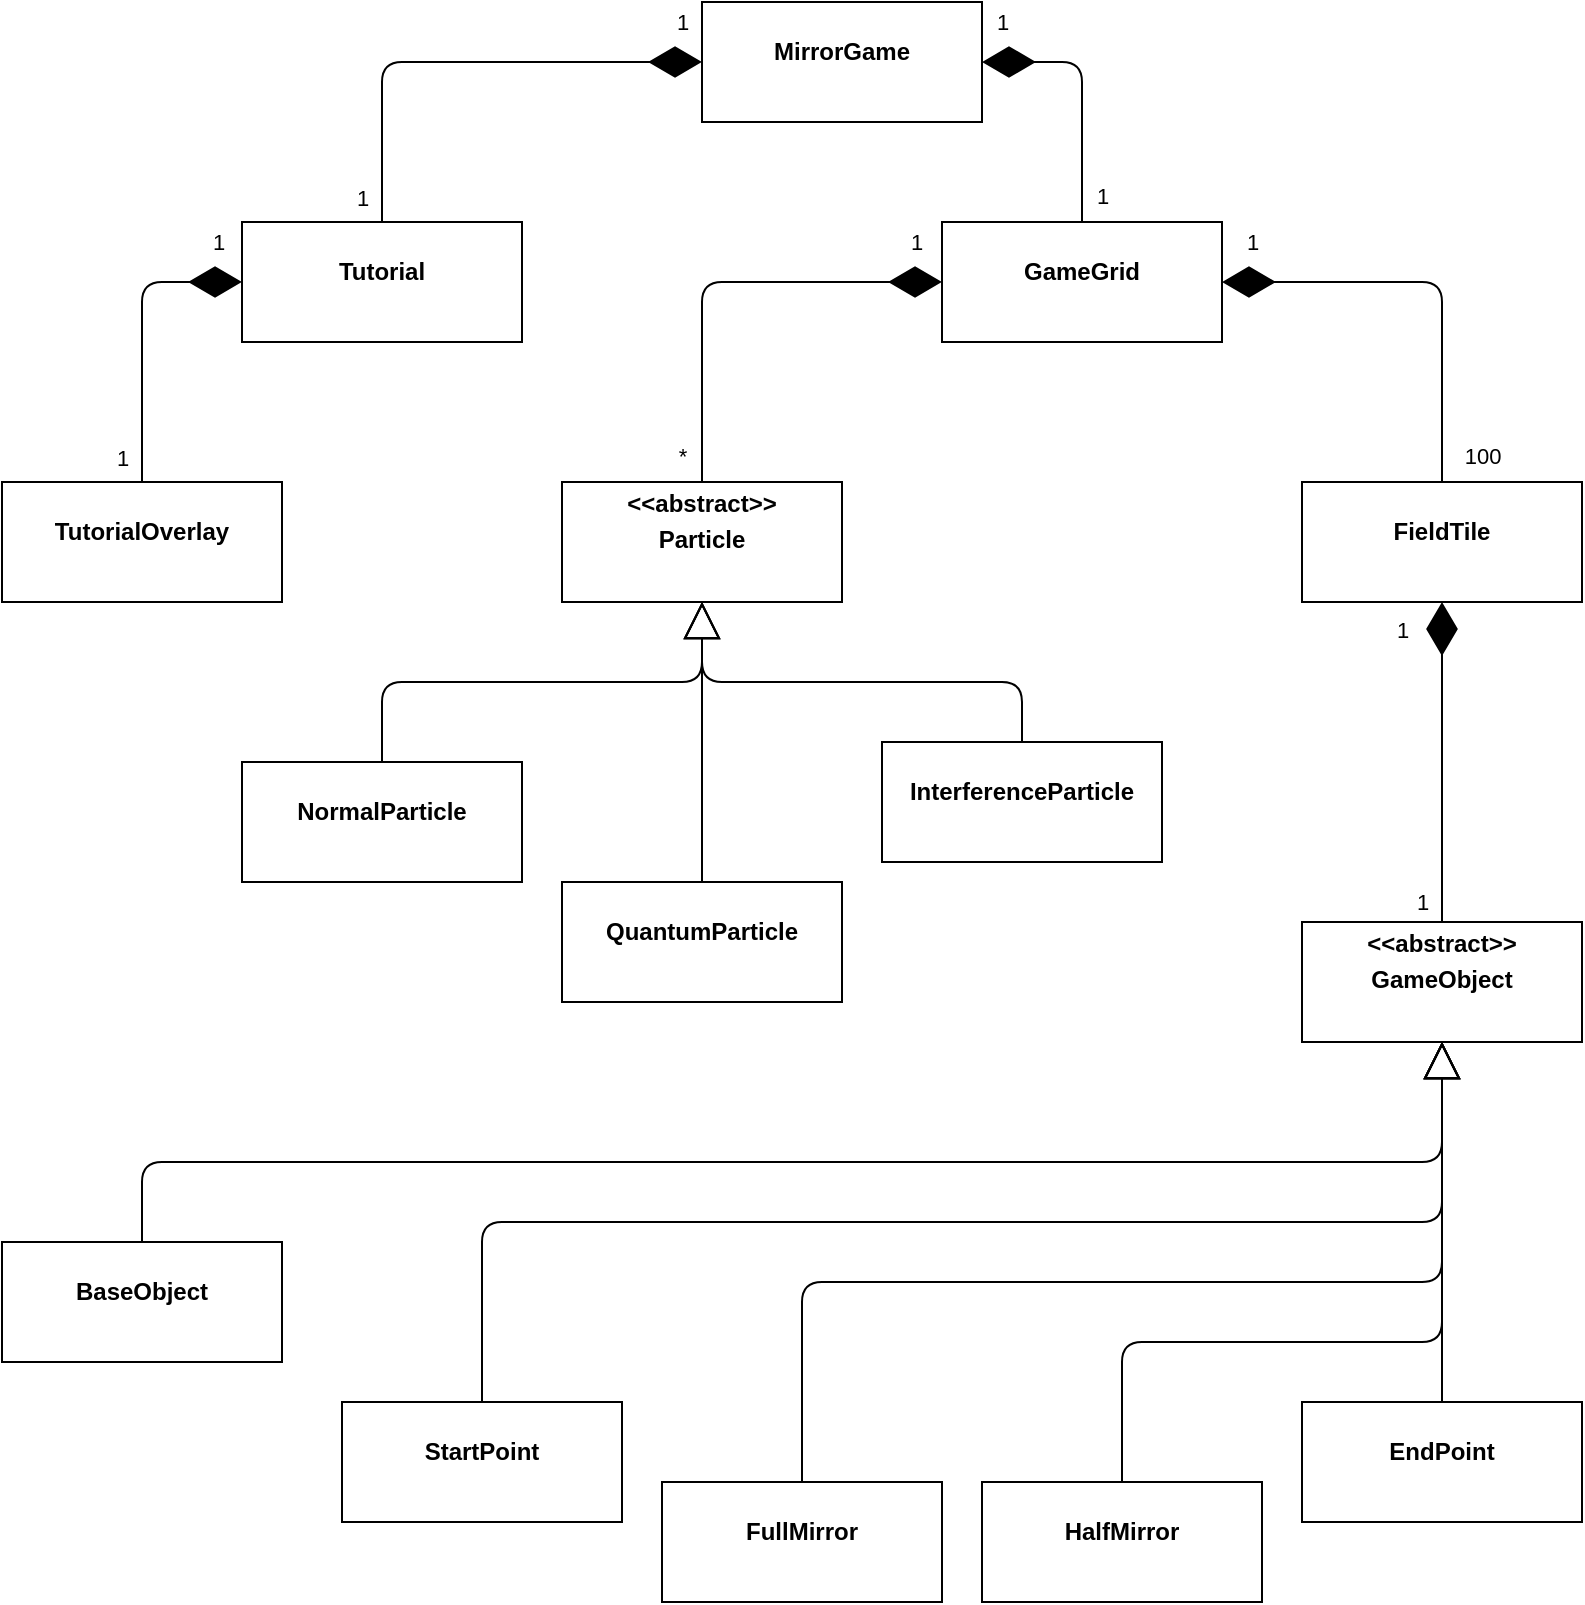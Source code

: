 <mxfile>
    <diagram id="cOeX2OF7XyZZiyuzS_FQ" name="Page-1">
        <mxGraphModel dx="1812" dy="781" grid="1" gridSize="10" guides="1" tooltips="1" connect="1" arrows="1" fold="1" page="1" pageScale="1" pageWidth="827" pageHeight="1169" math="0" shadow="0">
            <root>
                <mxCell id="0"/>
                <mxCell id="1" parent="0"/>
                <mxCell id="16" value="&lt;p style=&quot;margin: 0px ; margin-top: 4px ; text-align: center&quot;&gt;&lt;br&gt;&lt;b&gt;MirrorGame&lt;/b&gt;&lt;/p&gt;" style="verticalAlign=top;align=left;overflow=fill;fontSize=12;fontFamily=Helvetica;html=1;" vertex="1" parent="1">
                    <mxGeometry x="360" y="20" width="140" height="60" as="geometry"/>
                </mxCell>
                <mxCell id="17" value="&lt;p style=&quot;margin: 0px ; margin-top: 4px ; text-align: center&quot;&gt;&lt;br&gt;&lt;b&gt;GameGrid&lt;/b&gt;&lt;/p&gt;" style="verticalAlign=top;align=left;overflow=fill;fontSize=12;fontFamily=Helvetica;html=1;" vertex="1" parent="1">
                    <mxGeometry x="480" y="130" width="140" height="60" as="geometry"/>
                </mxCell>
                <mxCell id="18" value="&lt;p style=&quot;margin: 0px ; margin-top: 4px ; text-align: center&quot;&gt;&lt;br&gt;&lt;b&gt;FieldTile&lt;/b&gt;&lt;/p&gt;" style="verticalAlign=top;align=left;overflow=fill;fontSize=12;fontFamily=Helvetica;html=1;" vertex="1" parent="1">
                    <mxGeometry x="660" y="260" width="140" height="60" as="geometry"/>
                </mxCell>
                <mxCell id="19" value="&lt;p style=&quot;margin: 0px ; margin-top: 4px ; text-align: center&quot;&gt;&lt;b&gt;&amp;lt;&amp;lt;abstract&amp;gt;&amp;gt;&lt;/b&gt;&lt;/p&gt;&lt;p style=&quot;margin: 0px ; margin-top: 4px ; text-align: center&quot;&gt;&lt;b&gt;Particle&lt;/b&gt;&lt;/p&gt;" style="verticalAlign=top;align=left;overflow=fill;fontSize=12;fontFamily=Helvetica;html=1;" vertex="1" parent="1">
                    <mxGeometry x="290" y="260" width="140" height="60" as="geometry"/>
                </mxCell>
                <mxCell id="20" value="&lt;p style=&quot;margin: 0px ; margin-top: 4px ; text-align: center&quot;&gt;&lt;br&gt;&lt;b&gt;Tutorial&lt;/b&gt;&lt;/p&gt;" style="verticalAlign=top;align=left;overflow=fill;fontSize=12;fontFamily=Helvetica;html=1;" vertex="1" parent="1">
                    <mxGeometry x="130" y="130" width="140" height="60" as="geometry"/>
                </mxCell>
                <mxCell id="21" value="&lt;p style=&quot;margin: 0px ; margin-top: 4px ; text-align: center&quot;&gt;&lt;br&gt;&lt;b&gt;TutorialOverlay&lt;/b&gt;&lt;/p&gt;" style="verticalAlign=top;align=left;overflow=fill;fontSize=12;fontFamily=Helvetica;html=1;" vertex="1" parent="1">
                    <mxGeometry x="10" y="260" width="140" height="60" as="geometry"/>
                </mxCell>
                <mxCell id="22" value="&lt;p style=&quot;margin: 0px ; margin-top: 4px ; text-align: center&quot;&gt;&lt;br&gt;&lt;b&gt;NormalParticle&lt;/b&gt;&lt;/p&gt;" style="verticalAlign=top;align=left;overflow=fill;fontSize=12;fontFamily=Helvetica;html=1;" vertex="1" parent="1">
                    <mxGeometry x="130" y="400" width="140" height="60" as="geometry"/>
                </mxCell>
                <mxCell id="23" value="&lt;p style=&quot;margin: 0px ; margin-top: 4px ; text-align: center&quot;&gt;&lt;br&gt;&lt;b&gt;QuantumParticle&lt;/b&gt;&lt;/p&gt;" style="verticalAlign=top;align=left;overflow=fill;fontSize=12;fontFamily=Helvetica;html=1;" vertex="1" parent="1">
                    <mxGeometry x="290" y="460" width="140" height="60" as="geometry"/>
                </mxCell>
                <mxCell id="24" value="&lt;p style=&quot;margin: 0px ; margin-top: 4px ; text-align: center&quot;&gt;&lt;br&gt;&lt;b&gt;InterferenceParticle&lt;/b&gt;&lt;/p&gt;" style="verticalAlign=top;align=left;overflow=fill;fontSize=12;fontFamily=Helvetica;html=1;" vertex="1" parent="1">
                    <mxGeometry x="450" y="390" width="140" height="60" as="geometry"/>
                </mxCell>
                <mxCell id="25" value="&lt;p style=&quot;margin: 0px ; margin-top: 4px ; text-align: center&quot;&gt;&lt;b&gt;&amp;lt;&amp;lt;abstract&amp;gt;&amp;gt;&lt;/b&gt;&lt;/p&gt;&lt;p style=&quot;margin: 0px ; margin-top: 4px ; text-align: center&quot;&gt;&lt;b&gt;GameObject&lt;/b&gt;&lt;/p&gt;" style="verticalAlign=top;align=left;overflow=fill;fontSize=12;fontFamily=Helvetica;html=1;" vertex="1" parent="1">
                    <mxGeometry x="660" y="480" width="140" height="60" as="geometry"/>
                </mxCell>
                <mxCell id="26" value="&lt;p style=&quot;margin: 0px ; margin-top: 4px ; text-align: center&quot;&gt;&lt;br&gt;&lt;b&gt;BaseObject&lt;/b&gt;&lt;/p&gt;" style="verticalAlign=top;align=left;overflow=fill;fontSize=12;fontFamily=Helvetica;html=1;" vertex="1" parent="1">
                    <mxGeometry x="10" y="640" width="140" height="60" as="geometry"/>
                </mxCell>
                <mxCell id="27" value="&lt;p style=&quot;margin: 0px ; margin-top: 4px ; text-align: center&quot;&gt;&lt;br&gt;&lt;b&gt;StartPoint&lt;/b&gt;&lt;/p&gt;" style="verticalAlign=top;align=left;overflow=fill;fontSize=12;fontFamily=Helvetica;html=1;" vertex="1" parent="1">
                    <mxGeometry x="180" y="720" width="140" height="60" as="geometry"/>
                </mxCell>
                <mxCell id="28" value="&lt;p style=&quot;margin: 0px ; margin-top: 4px ; text-align: center&quot;&gt;&lt;br&gt;&lt;b&gt;FullMirror&lt;/b&gt;&lt;/p&gt;" style="verticalAlign=top;align=left;overflow=fill;fontSize=12;fontFamily=Helvetica;html=1;" vertex="1" parent="1">
                    <mxGeometry x="340" y="760" width="140" height="60" as="geometry"/>
                </mxCell>
                <mxCell id="29" value="&lt;p style=&quot;margin: 0px ; margin-top: 4px ; text-align: center&quot;&gt;&lt;br&gt;&lt;b&gt;HalfMirror&lt;/b&gt;&lt;/p&gt;" style="verticalAlign=top;align=left;overflow=fill;fontSize=12;fontFamily=Helvetica;html=1;" vertex="1" parent="1">
                    <mxGeometry x="500" y="760" width="140" height="60" as="geometry"/>
                </mxCell>
                <mxCell id="30" value="&lt;p style=&quot;margin: 0px ; margin-top: 4px ; text-align: center&quot;&gt;&lt;br&gt;&lt;b&gt;EndPoint&lt;/b&gt;&lt;/p&gt;" style="verticalAlign=top;align=left;overflow=fill;fontSize=12;fontFamily=Helvetica;html=1;" vertex="1" parent="1">
                    <mxGeometry x="660" y="720" width="140" height="60" as="geometry"/>
                </mxCell>
                <mxCell id="32" value="Extends" style="endArrow=block;endSize=16;endFill=0;exitX=0.5;exitY=0;exitDx=0;exitDy=0;entryX=0.5;entryY=1;entryDx=0;entryDy=0;labelBackgroundColor=none;fontColor=none;noLabel=1;html=1;" edge="1" parent="1" source="30" target="25">
                    <mxGeometry x="-0.333" y="70" width="160" relative="1" as="geometry">
                        <mxPoint x="350" y="400" as="sourcePoint"/>
                        <mxPoint x="510" y="400" as="targetPoint"/>
                        <mxPoint as="offset"/>
                    </mxGeometry>
                </mxCell>
                <mxCell id="33" value="Extends" style="endArrow=block;endSize=16;endFill=0;exitX=0.5;exitY=0;exitDx=0;exitDy=0;entryX=0.5;entryY=1;entryDx=0;entryDy=0;labelBackgroundColor=none;fontColor=none;noLabel=1;html=1;" edge="1" parent="1" source="29" target="25">
                    <mxGeometry x="-0.333" y="70" width="160" relative="1" as="geometry">
                        <mxPoint x="560" y="710" as="sourcePoint"/>
                        <mxPoint x="560" y="530" as="targetPoint"/>
                        <mxPoint as="offset"/>
                        <Array as="points">
                            <mxPoint x="570" y="690"/>
                            <mxPoint x="730" y="690"/>
                        </Array>
                    </mxGeometry>
                </mxCell>
                <mxCell id="34" value="Extends" style="endArrow=block;endSize=16;endFill=0;exitX=0.5;exitY=0;exitDx=0;exitDy=0;entryX=0.5;entryY=1;entryDx=0;entryDy=0;labelBackgroundColor=none;fontColor=none;noLabel=1;html=1;" edge="1" parent="1" source="28" target="25">
                    <mxGeometry x="-0.333" y="70" width="160" relative="1" as="geometry">
                        <mxPoint x="750" y="740" as="sourcePoint"/>
                        <mxPoint x="750" y="560" as="targetPoint"/>
                        <mxPoint as="offset"/>
                        <Array as="points">
                            <mxPoint x="410" y="660"/>
                            <mxPoint x="730" y="660"/>
                        </Array>
                    </mxGeometry>
                </mxCell>
                <mxCell id="35" value="Extends" style="endArrow=block;endSize=16;endFill=0;exitX=0.5;exitY=0;exitDx=0;exitDy=0;entryX=0.5;entryY=1;entryDx=0;entryDy=0;labelBackgroundColor=none;fontColor=none;noLabel=1;html=1;" edge="1" parent="1" source="27" target="25">
                    <mxGeometry x="-0.333" y="70" width="160" relative="1" as="geometry">
                        <mxPoint x="760" y="750" as="sourcePoint"/>
                        <mxPoint x="760" y="570" as="targetPoint"/>
                        <mxPoint as="offset"/>
                        <Array as="points">
                            <mxPoint x="250" y="630"/>
                            <mxPoint x="730" y="630"/>
                        </Array>
                    </mxGeometry>
                </mxCell>
                <mxCell id="36" value="Extends" style="endArrow=block;endSize=16;endFill=0;exitX=0.5;exitY=0;exitDx=0;exitDy=0;entryX=0.5;entryY=1;entryDx=0;entryDy=0;labelBackgroundColor=none;fontColor=none;noLabel=1;html=1;" edge="1" parent="1" source="26" target="25">
                    <mxGeometry x="-0.333" y="70" width="160" relative="1" as="geometry">
                        <mxPoint x="770" y="760" as="sourcePoint"/>
                        <mxPoint x="770" y="580" as="targetPoint"/>
                        <mxPoint as="offset"/>
                        <Array as="points">
                            <mxPoint x="80" y="600"/>
                            <mxPoint x="730" y="600"/>
                        </Array>
                    </mxGeometry>
                </mxCell>
                <mxCell id="37" value="Extends" style="endArrow=block;endSize=16;endFill=0;exitX=0.5;exitY=0;exitDx=0;exitDy=0;entryX=0.5;entryY=1;entryDx=0;entryDy=0;labelBackgroundColor=none;fontColor=none;noLabel=1;html=1;" edge="1" parent="1" source="23" target="19">
                    <mxGeometry x="-0.333" y="70" width="160" relative="1" as="geometry">
                        <mxPoint x="780" y="770" as="sourcePoint"/>
                        <mxPoint x="780" y="590" as="targetPoint"/>
                        <mxPoint as="offset"/>
                    </mxGeometry>
                </mxCell>
                <mxCell id="38" value="Extends" style="endArrow=block;endSize=16;endFill=0;exitX=0.5;exitY=0;exitDx=0;exitDy=0;entryX=0.5;entryY=1;entryDx=0;entryDy=0;labelBackgroundColor=none;fontColor=none;noLabel=1;html=1;" edge="1" parent="1" source="24" target="19">
                    <mxGeometry x="-0.333" y="70" width="160" relative="1" as="geometry">
                        <mxPoint x="790" y="780" as="sourcePoint"/>
                        <mxPoint x="790" y="600" as="targetPoint"/>
                        <mxPoint as="offset"/>
                        <Array as="points">
                            <mxPoint x="520" y="360"/>
                            <mxPoint x="360" y="360"/>
                        </Array>
                    </mxGeometry>
                </mxCell>
                <mxCell id="39" value="Extends" style="endArrow=block;endSize=16;endFill=0;exitX=0.5;exitY=0;exitDx=0;exitDy=0;entryX=0.5;entryY=1;entryDx=0;entryDy=0;labelBackgroundColor=none;fontColor=none;noLabel=1;html=1;" edge="1" parent="1" source="22" target="19">
                    <mxGeometry x="-0.333" y="70" width="160" relative="1" as="geometry">
                        <mxPoint x="800" y="790" as="sourcePoint"/>
                        <mxPoint x="800" y="610" as="targetPoint"/>
                        <mxPoint as="offset"/>
                        <Array as="points">
                            <mxPoint x="200" y="360"/>
                            <mxPoint x="360" y="360"/>
                        </Array>
                    </mxGeometry>
                </mxCell>
                <mxCell id="40" value="" style="endArrow=diamondThin;endFill=1;endSize=24;html=1;labelBackgroundColor=none;fontColor=default;exitX=0.5;exitY=0;exitDx=0;exitDy=0;entryX=0;entryY=0.5;entryDx=0;entryDy=0;" edge="1" parent="1" source="20" target="16">
                    <mxGeometry width="160" relative="1" as="geometry">
                        <mxPoint x="350" y="300" as="sourcePoint"/>
                        <mxPoint x="260" y="20" as="targetPoint"/>
                        <Array as="points">
                            <mxPoint x="200" y="50"/>
                        </Array>
                    </mxGeometry>
                </mxCell>
                <mxCell id="43" value="1" style="edgeLabel;html=1;align=center;verticalAlign=middle;resizable=0;points=[];fontColor=default;" vertex="1" connectable="0" parent="40">
                    <mxGeometry x="0.892" relative="1" as="geometry">
                        <mxPoint x="3" y="-20" as="offset"/>
                    </mxGeometry>
                </mxCell>
                <mxCell id="44" value="1" style="edgeLabel;html=1;align=center;verticalAlign=middle;resizable=0;points=[];fontColor=default;" vertex="1" connectable="0" parent="40">
                    <mxGeometry x="-0.9" y="-1" relative="1" as="geometry">
                        <mxPoint x="-11" as="offset"/>
                    </mxGeometry>
                </mxCell>
                <mxCell id="45" value="" style="endArrow=diamondThin;endFill=1;endSize=24;html=1;labelBackgroundColor=none;fontColor=default;entryX=1;entryY=0.5;entryDx=0;entryDy=0;exitX=0.5;exitY=0;exitDx=0;exitDy=0;" edge="1" parent="1" source="17" target="16">
                    <mxGeometry width="160" relative="1" as="geometry">
                        <mxPoint x="350" y="300" as="sourcePoint"/>
                        <mxPoint x="510" y="300" as="targetPoint"/>
                        <Array as="points">
                            <mxPoint x="550" y="50"/>
                        </Array>
                    </mxGeometry>
                </mxCell>
                <mxCell id="46" value="1" style="edgeLabel;html=1;align=center;verticalAlign=middle;resizable=0;points=[];fontColor=default;" vertex="1" connectable="0" parent="45">
                    <mxGeometry x="0.785" y="2" relative="1" as="geometry">
                        <mxPoint x="-4" y="-22" as="offset"/>
                    </mxGeometry>
                </mxCell>
                <mxCell id="47" value="1" style="edgeLabel;html=1;align=center;verticalAlign=middle;resizable=0;points=[];fontColor=default;" vertex="1" connectable="0" parent="45">
                    <mxGeometry x="-0.8" y="-2" relative="1" as="geometry">
                        <mxPoint x="8" as="offset"/>
                    </mxGeometry>
                </mxCell>
                <mxCell id="48" value="" style="endArrow=diamondThin;endFill=1;endSize=24;html=1;labelBackgroundColor=none;fontColor=default;entryX=0;entryY=0.5;entryDx=0;entryDy=0;exitX=0.5;exitY=0;exitDx=0;exitDy=0;" edge="1" parent="1" source="21" target="20">
                    <mxGeometry width="160" relative="1" as="geometry">
                        <mxPoint x="350" y="400" as="sourcePoint"/>
                        <mxPoint x="510" y="400" as="targetPoint"/>
                        <Array as="points">
                            <mxPoint x="80" y="160"/>
                        </Array>
                    </mxGeometry>
                </mxCell>
                <mxCell id="49" value="1" style="edgeLabel;html=1;align=center;verticalAlign=middle;resizable=0;points=[];fontColor=default;" vertex="1" connectable="0" parent="48">
                    <mxGeometry x="0.84" y="-1" relative="1" as="geometry">
                        <mxPoint y="-21" as="offset"/>
                    </mxGeometry>
                </mxCell>
                <mxCell id="50" value="1" style="edgeLabel;html=1;align=center;verticalAlign=middle;resizable=0;points=[];fontColor=default;" vertex="1" connectable="0" parent="48">
                    <mxGeometry x="-0.84" y="1" relative="1" as="geometry">
                        <mxPoint x="-9" as="offset"/>
                    </mxGeometry>
                </mxCell>
                <mxCell id="51" value="" style="endArrow=diamondThin;endFill=1;endSize=24;html=1;labelBackgroundColor=none;fontColor=default;entryX=0;entryY=0.5;entryDx=0;entryDy=0;exitX=0.5;exitY=0;exitDx=0;exitDy=0;" edge="1" parent="1" source="19" target="17">
                    <mxGeometry width="160" relative="1" as="geometry">
                        <mxPoint x="350" y="400" as="sourcePoint"/>
                        <mxPoint x="510" y="400" as="targetPoint"/>
                        <Array as="points">
                            <mxPoint x="360" y="160"/>
                        </Array>
                    </mxGeometry>
                </mxCell>
                <mxCell id="52" value="1" style="edgeLabel;html=1;align=center;verticalAlign=middle;resizable=0;points=[];fontColor=default;" vertex="1" connectable="0" parent="51">
                    <mxGeometry x="0.882" y="-3" relative="1" as="geometry">
                        <mxPoint y="-23" as="offset"/>
                    </mxGeometry>
                </mxCell>
                <mxCell id="53" value="*" style="edgeLabel;html=1;align=center;verticalAlign=middle;resizable=0;points=[];fontColor=default;" vertex="1" connectable="0" parent="51">
                    <mxGeometry x="-0.882" y="-1" relative="1" as="geometry">
                        <mxPoint x="-11" as="offset"/>
                    </mxGeometry>
                </mxCell>
                <mxCell id="54" value="" style="endArrow=diamondThin;endFill=1;endSize=24;html=1;labelBackgroundColor=none;fontColor=default;entryX=1;entryY=0.5;entryDx=0;entryDy=0;exitX=0.5;exitY=0;exitDx=0;exitDy=0;" edge="1" parent="1" source="18" target="17">
                    <mxGeometry width="160" relative="1" as="geometry">
                        <mxPoint x="350" y="300" as="sourcePoint"/>
                        <mxPoint x="510" y="300" as="targetPoint"/>
                        <Array as="points">
                            <mxPoint x="730" y="160"/>
                        </Array>
                    </mxGeometry>
                </mxCell>
                <mxCell id="55" value="1" style="edgeLabel;html=1;align=center;verticalAlign=middle;resizable=0;points=[];fontColor=default;" vertex="1" connectable="0" parent="54">
                    <mxGeometry x="0.857" relative="1" as="geometry">
                        <mxPoint y="-20" as="offset"/>
                    </mxGeometry>
                </mxCell>
                <mxCell id="56" value="100" style="edgeLabel;html=1;align=center;verticalAlign=middle;resizable=0;points=[];fontColor=default;" vertex="1" connectable="0" parent="54">
                    <mxGeometry x="-0.876" y="-1" relative="1" as="geometry">
                        <mxPoint x="19" as="offset"/>
                    </mxGeometry>
                </mxCell>
                <mxCell id="57" value="" style="endArrow=diamondThin;endFill=1;endSize=24;html=1;labelBackgroundColor=none;fontColor=default;entryX=0.5;entryY=1;entryDx=0;entryDy=0;exitX=0.5;exitY=0;exitDx=0;exitDy=0;" edge="1" parent="1" source="25" target="18">
                    <mxGeometry width="160" relative="1" as="geometry">
                        <mxPoint x="350" y="500" as="sourcePoint"/>
                        <mxPoint x="510" y="500" as="targetPoint"/>
                    </mxGeometry>
                </mxCell>
                <mxCell id="58" value="1" style="edgeLabel;html=1;align=center;verticalAlign=middle;resizable=0;points=[];fontColor=default;" vertex="1" connectable="0" parent="57">
                    <mxGeometry x="0.825" y="-1" relative="1" as="geometry">
                        <mxPoint x="-21" as="offset"/>
                    </mxGeometry>
                </mxCell>
                <mxCell id="59" value="1" style="edgeLabel;html=1;align=center;verticalAlign=middle;resizable=0;points=[];fontColor=default;" vertex="1" connectable="0" parent="57">
                    <mxGeometry x="-0.75" relative="1" as="geometry">
                        <mxPoint x="-10" y="10" as="offset"/>
                    </mxGeometry>
                </mxCell>
            </root>
        </mxGraphModel>
    </diagram>
</mxfile>